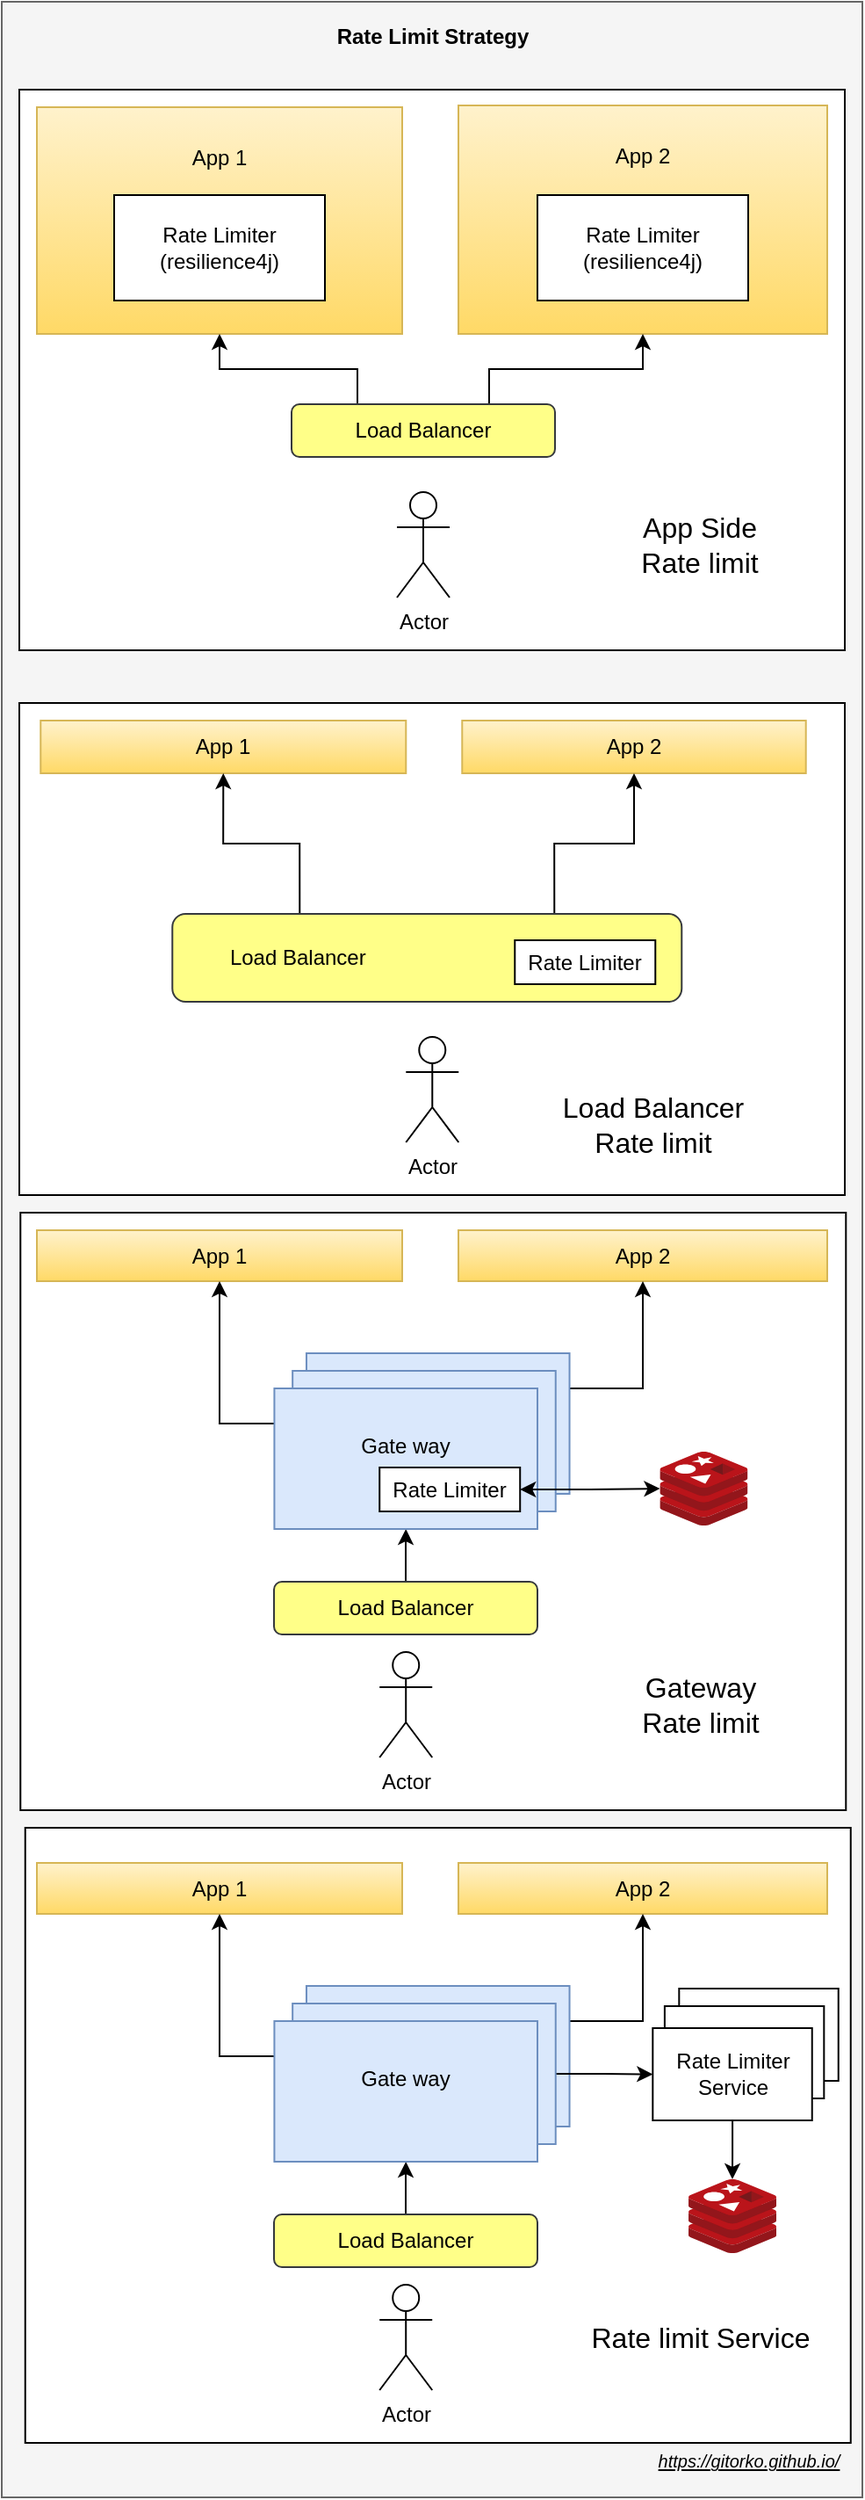 <mxfile version="12.6.5" type="device"><diagram id="8Ta0uaE5r7wGJLonWnuH" name="Page-1"><mxGraphModel dx="1106" dy="852" grid="1" gridSize="10" guides="1" tooltips="1" connect="1" arrows="1" fold="1" page="1" pageScale="1" pageWidth="500" pageHeight="1200" math="0" shadow="0"><root><mxCell id="0"/><mxCell id="1" parent="0"/><mxCell id="8QA0zYeI0r6s3sT71etF-1" value="" style="rounded=0;whiteSpace=wrap;html=1;fillColor=#f5f5f5;strokeColor=#666666;fontColor=#333333;" parent="1" vertex="1"><mxGeometry x="40" y="30" width="490" height="1420" as="geometry"/></mxCell><mxCell id="hYjk5hsyA0qEYFaWkvCI-28" value="" style="rounded=0;whiteSpace=wrap;html=1;" parent="1" vertex="1"><mxGeometry x="50" y="429" width="470" height="280" as="geometry"/></mxCell><mxCell id="hYjk5hsyA0qEYFaWkvCI-26" value="" style="rounded=0;whiteSpace=wrap;html=1;" parent="1" vertex="1"><mxGeometry x="50" y="80" width="470" height="319" as="geometry"/></mxCell><mxCell id="hYjk5hsyA0qEYFaWkvCI-1" value="App 1&lt;br&gt;&lt;br&gt;&lt;br&gt;&lt;br&gt;&lt;br&gt;&lt;br&gt;" style="rounded=0;whiteSpace=wrap;html=1;fillColor=#fff2cc;strokeColor=#d6b656;gradientColor=#ffd966;" parent="1" vertex="1"><mxGeometry x="60" y="90" width="208" height="129" as="geometry"/></mxCell><mxCell id="hYjk5hsyA0qEYFaWkvCI-2" value="App 2&lt;br&gt;&lt;br&gt;&lt;br&gt;&lt;br&gt;&lt;br&gt;&lt;br&gt;" style="rounded=0;whiteSpace=wrap;html=1;fillColor=#fff2cc;strokeColor=#d6b656;gradientColor=#ffd966;" parent="1" vertex="1"><mxGeometry x="300" y="89" width="210" height="130" as="geometry"/></mxCell><mxCell id="hYjk5hsyA0qEYFaWkvCI-4" value="Rate Limiter&lt;br&gt;(resilience4j)" style="rounded=0;whiteSpace=wrap;html=1;" parent="1" vertex="1"><mxGeometry x="104" y="140" width="120" height="60" as="geometry"/></mxCell><mxCell id="hYjk5hsyA0qEYFaWkvCI-7" value="Actor" style="shape=umlActor;verticalLabelPosition=bottom;labelBackgroundColor=#ffffff;verticalAlign=top;html=1;outlineConnect=0;" parent="1" vertex="1"><mxGeometry x="265" y="309" width="30" height="60" as="geometry"/></mxCell><mxCell id="hYjk5hsyA0qEYFaWkvCI-8" value="Rate Limiter&lt;br&gt;(resilience4j)" style="rounded=0;whiteSpace=wrap;html=1;" parent="1" vertex="1"><mxGeometry x="345" y="140" width="120" height="60" as="geometry"/></mxCell><mxCell id="hYjk5hsyA0qEYFaWkvCI-15" style="edgeStyle=orthogonalEdgeStyle;rounded=0;orthogonalLoop=1;jettySize=auto;html=1;exitX=0.75;exitY=0;exitDx=0;exitDy=0;entryX=0.5;entryY=1;entryDx=0;entryDy=0;" parent="1" source="hYjk5hsyA0qEYFaWkvCI-13" target="hYjk5hsyA0qEYFaWkvCI-2" edge="1"><mxGeometry relative="1" as="geometry"/></mxCell><mxCell id="hYjk5hsyA0qEYFaWkvCI-16" style="edgeStyle=orthogonalEdgeStyle;rounded=0;orthogonalLoop=1;jettySize=auto;html=1;exitX=0.25;exitY=0;exitDx=0;exitDy=0;entryX=0.5;entryY=1;entryDx=0;entryDy=0;" parent="1" source="hYjk5hsyA0qEYFaWkvCI-13" target="hYjk5hsyA0qEYFaWkvCI-1" edge="1"><mxGeometry relative="1" as="geometry"/></mxCell><mxCell id="hYjk5hsyA0qEYFaWkvCI-13" value="Load Balancer" style="rounded=1;whiteSpace=wrap;html=1;fillColor=#ffff88;strokeColor=#36393d;" parent="1" vertex="1"><mxGeometry x="205" y="259" width="150" height="30" as="geometry"/></mxCell><mxCell id="hYjk5hsyA0qEYFaWkvCI-17" value="App 1" style="rounded=0;whiteSpace=wrap;html=1;fillColor=#fff2cc;strokeColor=#d6b656;gradientColor=#ffd966;" parent="1" vertex="1"><mxGeometry x="62.14" y="439" width="208" height="30" as="geometry"/></mxCell><mxCell id="hYjk5hsyA0qEYFaWkvCI-18" value="App 2" style="rounded=0;whiteSpace=wrap;html=1;fillColor=#fff2cc;strokeColor=#d6b656;gradientColor=#ffd966;" parent="1" vertex="1"><mxGeometry x="302.14" y="439" width="195.71" height="30" as="geometry"/></mxCell><mxCell id="hYjk5hsyA0qEYFaWkvCI-20" value="Actor" style="shape=umlActor;verticalLabelPosition=bottom;labelBackgroundColor=#ffffff;verticalAlign=top;html=1;outlineConnect=0;" parent="1" vertex="1"><mxGeometry x="270.14" y="619" width="30" height="60" as="geometry"/></mxCell><mxCell id="hYjk5hsyA0qEYFaWkvCI-22" style="edgeStyle=orthogonalEdgeStyle;rounded=0;orthogonalLoop=1;jettySize=auto;html=1;exitX=0.75;exitY=0;exitDx=0;exitDy=0;entryX=0.5;entryY=1;entryDx=0;entryDy=0;" parent="1" source="hYjk5hsyA0qEYFaWkvCI-24" target="hYjk5hsyA0qEYFaWkvCI-18" edge="1"><mxGeometry relative="1" as="geometry"/></mxCell><mxCell id="hYjk5hsyA0qEYFaWkvCI-23" style="edgeStyle=orthogonalEdgeStyle;rounded=0;orthogonalLoop=1;jettySize=auto;html=1;exitX=0.25;exitY=0;exitDx=0;exitDy=0;entryX=0.5;entryY=1;entryDx=0;entryDy=0;" parent="1" source="hYjk5hsyA0qEYFaWkvCI-24" target="hYjk5hsyA0qEYFaWkvCI-17" edge="1"><mxGeometry relative="1" as="geometry"/></mxCell><mxCell id="hYjk5hsyA0qEYFaWkvCI-24" value="Load Balancer&amp;nbsp; &amp;nbsp; &amp;nbsp; &amp;nbsp; &amp;nbsp; &amp;nbsp; &amp;nbsp; &amp;nbsp; &amp;nbsp; &amp;nbsp; &amp;nbsp; &amp;nbsp; &amp;nbsp; &amp;nbsp; &amp;nbsp; &amp;nbsp; &amp;nbsp; &amp;nbsp; &amp;nbsp; &amp;nbsp; &amp;nbsp; &amp;nbsp;&amp;nbsp;" style="rounded=1;whiteSpace=wrap;html=1;fillColor=#ffff88;strokeColor=#36393d;" parent="1" vertex="1"><mxGeometry x="137.14" y="549" width="290" height="50" as="geometry"/></mxCell><mxCell id="hYjk5hsyA0qEYFaWkvCI-25" value="Rate Limiter" style="rounded=0;whiteSpace=wrap;html=1;" parent="1" vertex="1"><mxGeometry x="332.14" y="564" width="80" height="25" as="geometry"/></mxCell><mxCell id="hYjk5hsyA0qEYFaWkvCI-27" value="&lt;font style=&quot;font-size: 16px&quot;&gt;App Side Rate limit&lt;/font&gt;" style="text;html=1;strokeColor=none;fillColor=none;align=center;verticalAlign=middle;whiteSpace=wrap;rounded=0;" parent="1" vertex="1"><mxGeometry x="385" y="319" width="105" height="40" as="geometry"/></mxCell><mxCell id="hYjk5hsyA0qEYFaWkvCI-29" value="&lt;font style=&quot;font-size: 16px&quot;&gt;Load Balancer&lt;br&gt;Rate limit&lt;/font&gt;" style="text;html=1;strokeColor=none;fillColor=none;align=center;verticalAlign=middle;whiteSpace=wrap;rounded=0;" parent="1" vertex="1"><mxGeometry x="332.14" y="649" width="157.5" height="40" as="geometry"/></mxCell><mxCell id="hYjk5hsyA0qEYFaWkvCI-41" value="" style="rounded=0;whiteSpace=wrap;html=1;" parent="1" vertex="1"><mxGeometry x="50.64" y="719" width="470" height="340" as="geometry"/></mxCell><mxCell id="hYjk5hsyA0qEYFaWkvCI-42" value="App 1" style="rounded=0;whiteSpace=wrap;html=1;fillColor=#fff2cc;strokeColor=#d6b656;gradientColor=#ffd966;" parent="1" vertex="1"><mxGeometry x="60" y="729" width="208" height="29" as="geometry"/></mxCell><mxCell id="hYjk5hsyA0qEYFaWkvCI-43" value="App 2" style="rounded=0;whiteSpace=wrap;html=1;fillColor=#fff2cc;strokeColor=#d6b656;gradientColor=#ffd966;" parent="1" vertex="1"><mxGeometry x="300" y="729" width="210" height="29" as="geometry"/></mxCell><mxCell id="hYjk5hsyA0qEYFaWkvCI-45" value="Actor" style="shape=umlActor;verticalLabelPosition=bottom;labelBackgroundColor=#ffffff;verticalAlign=top;html=1;outlineConnect=0;" parent="1" vertex="1"><mxGeometry x="255.11" y="969" width="30" height="60" as="geometry"/></mxCell><mxCell id="hYjk5hsyA0qEYFaWkvCI-68" value="" style="edgeStyle=orthogonalEdgeStyle;rounded=0;orthogonalLoop=1;jettySize=auto;html=1;" parent="1" source="hYjk5hsyA0qEYFaWkvCI-49" target="hYjk5hsyA0qEYFaWkvCI-67" edge="1"><mxGeometry relative="1" as="geometry"/></mxCell><mxCell id="hYjk5hsyA0qEYFaWkvCI-49" value="Load Balancer" style="rounded=1;whiteSpace=wrap;html=1;fillColor=#ffff88;strokeColor=#36393d;" parent="1" vertex="1"><mxGeometry x="195" y="929" width="150" height="30" as="geometry"/></mxCell><mxCell id="hYjk5hsyA0qEYFaWkvCI-50" value="&lt;font style=&quot;font-size: 16px&quot;&gt;Gateway &lt;br&gt;Rate limit&lt;/font&gt;" style="text;html=1;strokeColor=none;fillColor=none;align=center;verticalAlign=middle;whiteSpace=wrap;rounded=0;" parent="1" vertex="1"><mxGeometry x="365.71" y="969" width="144.29" height="60" as="geometry"/></mxCell><mxCell id="hYjk5hsyA0qEYFaWkvCI-72" style="edgeStyle=orthogonalEdgeStyle;rounded=0;orthogonalLoop=1;jettySize=auto;html=1;exitX=1;exitY=0.25;exitDx=0;exitDy=0;entryX=0.5;entryY=1;entryDx=0;entryDy=0;startArrow=none;startFill=0;" parent="1" source="hYjk5hsyA0qEYFaWkvCI-55" target="hYjk5hsyA0qEYFaWkvCI-43" edge="1"><mxGeometry relative="1" as="geometry"/></mxCell><mxCell id="hYjk5hsyA0qEYFaWkvCI-55" value="Gate way&lt;br&gt;&lt;br&gt;" style="rounded=0;whiteSpace=wrap;html=1;fillColor=#dae8fc;strokeColor=#6c8ebf;" parent="1" vertex="1"><mxGeometry x="213.48" y="799" width="149.79" height="80" as="geometry"/></mxCell><mxCell id="hYjk5hsyA0qEYFaWkvCI-66" value="Gate way&lt;br&gt;&lt;br&gt;" style="rounded=0;whiteSpace=wrap;html=1;fillColor=#dae8fc;strokeColor=#6c8ebf;" parent="1" vertex="1"><mxGeometry x="205.58" y="809" width="149.79" height="80" as="geometry"/></mxCell><mxCell id="hYjk5hsyA0qEYFaWkvCI-73" style="edgeStyle=orthogonalEdgeStyle;rounded=0;orthogonalLoop=1;jettySize=auto;html=1;exitX=0;exitY=0.25;exitDx=0;exitDy=0;entryX=0.5;entryY=1;entryDx=0;entryDy=0;startArrow=none;startFill=0;" parent="1" source="hYjk5hsyA0qEYFaWkvCI-67" target="hYjk5hsyA0qEYFaWkvCI-42" edge="1"><mxGeometry relative="1" as="geometry"/></mxCell><mxCell id="hYjk5hsyA0qEYFaWkvCI-67" value="Gate way&lt;br&gt;&lt;br&gt;" style="rounded=0;whiteSpace=wrap;html=1;fillColor=#dae8fc;strokeColor=#6c8ebf;" parent="1" vertex="1"><mxGeometry x="195.21" y="819" width="149.79" height="80" as="geometry"/></mxCell><mxCell id="hYjk5hsyA0qEYFaWkvCI-71" value="" style="edgeStyle=orthogonalEdgeStyle;rounded=0;orthogonalLoop=1;jettySize=auto;html=1;startArrow=classic;startFill=1;" parent="1" source="hYjk5hsyA0qEYFaWkvCI-65" target="hYjk5hsyA0qEYFaWkvCI-70" edge="1"><mxGeometry relative="1" as="geometry"/></mxCell><mxCell id="hYjk5hsyA0qEYFaWkvCI-65" value="Rate Limiter" style="rounded=0;whiteSpace=wrap;html=1;" parent="1" vertex="1"><mxGeometry x="255.11" y="864" width="80" height="25" as="geometry"/></mxCell><mxCell id="hYjk5hsyA0qEYFaWkvCI-70" value="" style="aspect=fixed;html=1;points=[];align=center;image;fontSize=12;image=img/lib/mscae/Cache_Redis_Product.svg;" parent="1" vertex="1"><mxGeometry x="414.71" y="855" width="50" height="42" as="geometry"/></mxCell><mxCell id="zD1Nhle9wSedYpCHw0YM-1" value="&lt;font style=&quot;font-size: 10px&quot;&gt;https://gitorko.github.io/&lt;/font&gt;" style="text;html=1;strokeColor=none;fillColor=none;align=center;verticalAlign=middle;whiteSpace=wrap;rounded=0;fontStyle=6" parent="1" vertex="1"><mxGeometry x="406.74" y="1419" width="116.63" height="20" as="geometry"/></mxCell><mxCell id="4Ieqx7NSY8RWSWNM4Fv7-16" value="" style="rounded=0;whiteSpace=wrap;html=1;" parent="1" vertex="1"><mxGeometry x="53.37" y="1069" width="470" height="350" as="geometry"/></mxCell><mxCell id="4Ieqx7NSY8RWSWNM4Fv7-17" value="App 1" style="rounded=0;whiteSpace=wrap;html=1;fillColor=#fff2cc;strokeColor=#d6b656;gradientColor=#ffd966;" parent="1" vertex="1"><mxGeometry x="60" y="1089" width="208" height="29" as="geometry"/></mxCell><mxCell id="4Ieqx7NSY8RWSWNM4Fv7-18" value="App 2" style="rounded=0;whiteSpace=wrap;html=1;fillColor=#fff2cc;strokeColor=#d6b656;gradientColor=#ffd966;" parent="1" vertex="1"><mxGeometry x="300" y="1089" width="210" height="29" as="geometry"/></mxCell><mxCell id="4Ieqx7NSY8RWSWNM4Fv7-19" value="Actor" style="shape=umlActor;verticalLabelPosition=bottom;labelBackgroundColor=#ffffff;verticalAlign=top;html=1;outlineConnect=0;" parent="1" vertex="1"><mxGeometry x="255.11" y="1329" width="30" height="60" as="geometry"/></mxCell><mxCell id="4Ieqx7NSY8RWSWNM4Fv7-20" value="" style="edgeStyle=orthogonalEdgeStyle;rounded=0;orthogonalLoop=1;jettySize=auto;html=1;" parent="1" source="4Ieqx7NSY8RWSWNM4Fv7-21" target="4Ieqx7NSY8RWSWNM4Fv7-27" edge="1"><mxGeometry relative="1" as="geometry"/></mxCell><mxCell id="4Ieqx7NSY8RWSWNM4Fv7-21" value="Load Balancer" style="rounded=1;whiteSpace=wrap;html=1;fillColor=#ffff88;strokeColor=#36393d;" parent="1" vertex="1"><mxGeometry x="195" y="1289" width="150" height="30" as="geometry"/></mxCell><mxCell id="4Ieqx7NSY8RWSWNM4Fv7-22" value="&lt;font style=&quot;font-size: 16px&quot;&gt;Rate limit Service&lt;/font&gt;" style="text;html=1;strokeColor=none;fillColor=none;align=center;verticalAlign=middle;whiteSpace=wrap;rounded=0;" parent="1" vertex="1"><mxGeometry x="365.71" y="1329" width="144.29" height="60" as="geometry"/></mxCell><mxCell id="4Ieqx7NSY8RWSWNM4Fv7-23" style="edgeStyle=orthogonalEdgeStyle;rounded=0;orthogonalLoop=1;jettySize=auto;html=1;exitX=1;exitY=0.25;exitDx=0;exitDy=0;entryX=0.5;entryY=1;entryDx=0;entryDy=0;startArrow=none;startFill=0;" parent="1" source="4Ieqx7NSY8RWSWNM4Fv7-24" target="4Ieqx7NSY8RWSWNM4Fv7-18" edge="1"><mxGeometry relative="1" as="geometry"/></mxCell><mxCell id="4Ieqx7NSY8RWSWNM4Fv7-24" value="Gate way&lt;br&gt;&lt;br&gt;" style="rounded=0;whiteSpace=wrap;html=1;fillColor=#dae8fc;strokeColor=#6c8ebf;" parent="1" vertex="1"><mxGeometry x="213.48" y="1159" width="149.79" height="80" as="geometry"/></mxCell><mxCell id="4Ieqx7NSY8RWSWNM4Fv7-38" value="" style="edgeStyle=orthogonalEdgeStyle;rounded=0;orthogonalLoop=1;jettySize=auto;html=1;" parent="1" source="4Ieqx7NSY8RWSWNM4Fv7-25" target="4Ieqx7NSY8RWSWNM4Fv7-33" edge="1"><mxGeometry relative="1" as="geometry"/></mxCell><mxCell id="4Ieqx7NSY8RWSWNM4Fv7-25" value="Gate way&lt;br&gt;&lt;br&gt;" style="rounded=0;whiteSpace=wrap;html=1;fillColor=#dae8fc;strokeColor=#6c8ebf;" parent="1" vertex="1"><mxGeometry x="205.58" y="1169" width="149.79" height="80" as="geometry"/></mxCell><mxCell id="4Ieqx7NSY8RWSWNM4Fv7-26" style="edgeStyle=orthogonalEdgeStyle;rounded=0;orthogonalLoop=1;jettySize=auto;html=1;exitX=0;exitY=0.25;exitDx=0;exitDy=0;entryX=0.5;entryY=1;entryDx=0;entryDy=0;startArrow=none;startFill=0;" parent="1" source="4Ieqx7NSY8RWSWNM4Fv7-27" target="4Ieqx7NSY8RWSWNM4Fv7-17" edge="1"><mxGeometry relative="1" as="geometry"/></mxCell><mxCell id="4Ieqx7NSY8RWSWNM4Fv7-27" value="Gate way&lt;br&gt;&lt;br&gt;" style="rounded=0;whiteSpace=wrap;html=1;fillColor=#dae8fc;strokeColor=#6c8ebf;" parent="1" vertex="1"><mxGeometry x="195.21" y="1179" width="149.79" height="80" as="geometry"/></mxCell><mxCell id="4Ieqx7NSY8RWSWNM4Fv7-29" value="Rate Limiter Service" style="rounded=0;whiteSpace=wrap;html=1;" parent="1" vertex="1"><mxGeometry x="425.66" y="1160.5" width="90.71" height="52.5" as="geometry"/></mxCell><mxCell id="4Ieqx7NSY8RWSWNM4Fv7-30" value="" style="aspect=fixed;html=1;points=[];align=center;image;fontSize=12;image=img/lib/mscae/Cache_Redis_Product.svg;" parent="1" vertex="1"><mxGeometry x="431.02" y="1269" width="50" height="42" as="geometry"/></mxCell><mxCell id="4Ieqx7NSY8RWSWNM4Fv7-32" value="Rate Limiter Service" style="rounded=0;whiteSpace=wrap;html=1;" parent="1" vertex="1"><mxGeometry x="417.45" y="1170.5" width="90.71" height="52.5" as="geometry"/></mxCell><mxCell id="4Ieqx7NSY8RWSWNM4Fv7-41" style="edgeStyle=orthogonalEdgeStyle;rounded=0;orthogonalLoop=1;jettySize=auto;html=1;" parent="1" source="4Ieqx7NSY8RWSWNM4Fv7-33" target="4Ieqx7NSY8RWSWNM4Fv7-30" edge="1"><mxGeometry relative="1" as="geometry"/></mxCell><mxCell id="4Ieqx7NSY8RWSWNM4Fv7-33" value="Rate Limiter Service" style="rounded=0;whiteSpace=wrap;html=1;" parent="1" vertex="1"><mxGeometry x="410.66" y="1183" width="90.71" height="52.5" as="geometry"/></mxCell><mxCell id="8QA0zYeI0r6s3sT71etF-2" value="Rate Limit Strategy" style="text;html=1;strokeColor=none;fillColor=none;align=center;verticalAlign=middle;whiteSpace=wrap;rounded=0;fontStyle=1" parent="1" vertex="1"><mxGeometry x="213.14" y="40" width="145" height="20" as="geometry"/></mxCell></root></mxGraphModel></diagram></mxfile>